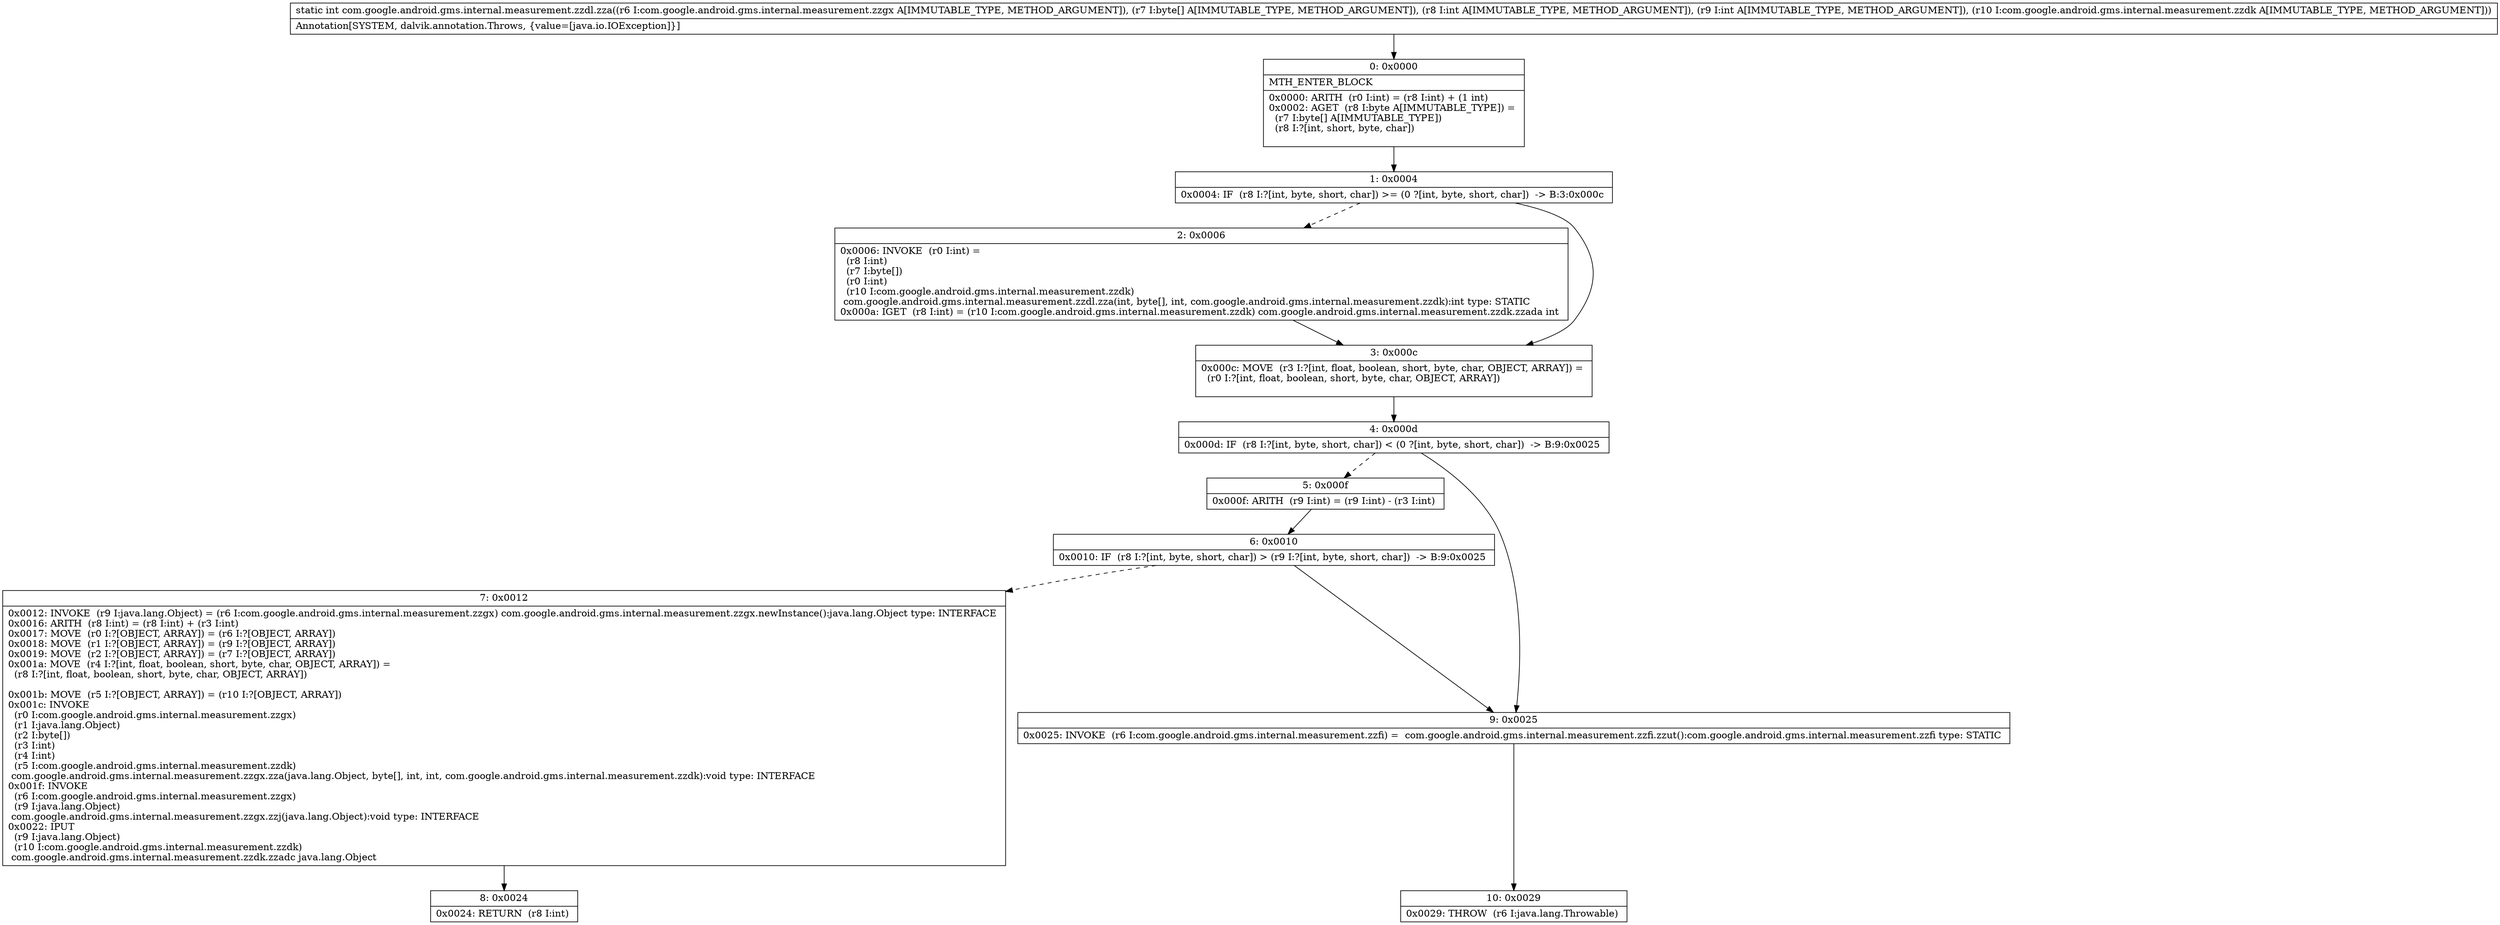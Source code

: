 digraph "CFG forcom.google.android.gms.internal.measurement.zzdl.zza(Lcom\/google\/android\/gms\/internal\/measurement\/zzgx;[BIILcom\/google\/android\/gms\/internal\/measurement\/zzdk;)I" {
Node_0 [shape=record,label="{0\:\ 0x0000|MTH_ENTER_BLOCK\l|0x0000: ARITH  (r0 I:int) = (r8 I:int) + (1 int) \l0x0002: AGET  (r8 I:byte A[IMMUTABLE_TYPE]) = \l  (r7 I:byte[] A[IMMUTABLE_TYPE])\l  (r8 I:?[int, short, byte, char])\l \l}"];
Node_1 [shape=record,label="{1\:\ 0x0004|0x0004: IF  (r8 I:?[int, byte, short, char]) \>= (0 ?[int, byte, short, char])  \-\> B:3:0x000c \l}"];
Node_2 [shape=record,label="{2\:\ 0x0006|0x0006: INVOKE  (r0 I:int) = \l  (r8 I:int)\l  (r7 I:byte[])\l  (r0 I:int)\l  (r10 I:com.google.android.gms.internal.measurement.zzdk)\l com.google.android.gms.internal.measurement.zzdl.zza(int, byte[], int, com.google.android.gms.internal.measurement.zzdk):int type: STATIC \l0x000a: IGET  (r8 I:int) = (r10 I:com.google.android.gms.internal.measurement.zzdk) com.google.android.gms.internal.measurement.zzdk.zzada int \l}"];
Node_3 [shape=record,label="{3\:\ 0x000c|0x000c: MOVE  (r3 I:?[int, float, boolean, short, byte, char, OBJECT, ARRAY]) = \l  (r0 I:?[int, float, boolean, short, byte, char, OBJECT, ARRAY])\l \l}"];
Node_4 [shape=record,label="{4\:\ 0x000d|0x000d: IF  (r8 I:?[int, byte, short, char]) \< (0 ?[int, byte, short, char])  \-\> B:9:0x0025 \l}"];
Node_5 [shape=record,label="{5\:\ 0x000f|0x000f: ARITH  (r9 I:int) = (r9 I:int) \- (r3 I:int) \l}"];
Node_6 [shape=record,label="{6\:\ 0x0010|0x0010: IF  (r8 I:?[int, byte, short, char]) \> (r9 I:?[int, byte, short, char])  \-\> B:9:0x0025 \l}"];
Node_7 [shape=record,label="{7\:\ 0x0012|0x0012: INVOKE  (r9 I:java.lang.Object) = (r6 I:com.google.android.gms.internal.measurement.zzgx) com.google.android.gms.internal.measurement.zzgx.newInstance():java.lang.Object type: INTERFACE \l0x0016: ARITH  (r8 I:int) = (r8 I:int) + (r3 I:int) \l0x0017: MOVE  (r0 I:?[OBJECT, ARRAY]) = (r6 I:?[OBJECT, ARRAY]) \l0x0018: MOVE  (r1 I:?[OBJECT, ARRAY]) = (r9 I:?[OBJECT, ARRAY]) \l0x0019: MOVE  (r2 I:?[OBJECT, ARRAY]) = (r7 I:?[OBJECT, ARRAY]) \l0x001a: MOVE  (r4 I:?[int, float, boolean, short, byte, char, OBJECT, ARRAY]) = \l  (r8 I:?[int, float, boolean, short, byte, char, OBJECT, ARRAY])\l \l0x001b: MOVE  (r5 I:?[OBJECT, ARRAY]) = (r10 I:?[OBJECT, ARRAY]) \l0x001c: INVOKE  \l  (r0 I:com.google.android.gms.internal.measurement.zzgx)\l  (r1 I:java.lang.Object)\l  (r2 I:byte[])\l  (r3 I:int)\l  (r4 I:int)\l  (r5 I:com.google.android.gms.internal.measurement.zzdk)\l com.google.android.gms.internal.measurement.zzgx.zza(java.lang.Object, byte[], int, int, com.google.android.gms.internal.measurement.zzdk):void type: INTERFACE \l0x001f: INVOKE  \l  (r6 I:com.google.android.gms.internal.measurement.zzgx)\l  (r9 I:java.lang.Object)\l com.google.android.gms.internal.measurement.zzgx.zzj(java.lang.Object):void type: INTERFACE \l0x0022: IPUT  \l  (r9 I:java.lang.Object)\l  (r10 I:com.google.android.gms.internal.measurement.zzdk)\l com.google.android.gms.internal.measurement.zzdk.zzadc java.lang.Object \l}"];
Node_8 [shape=record,label="{8\:\ 0x0024|0x0024: RETURN  (r8 I:int) \l}"];
Node_9 [shape=record,label="{9\:\ 0x0025|0x0025: INVOKE  (r6 I:com.google.android.gms.internal.measurement.zzfi) =  com.google.android.gms.internal.measurement.zzfi.zzut():com.google.android.gms.internal.measurement.zzfi type: STATIC \l}"];
Node_10 [shape=record,label="{10\:\ 0x0029|0x0029: THROW  (r6 I:java.lang.Throwable) \l}"];
MethodNode[shape=record,label="{static int com.google.android.gms.internal.measurement.zzdl.zza((r6 I:com.google.android.gms.internal.measurement.zzgx A[IMMUTABLE_TYPE, METHOD_ARGUMENT]), (r7 I:byte[] A[IMMUTABLE_TYPE, METHOD_ARGUMENT]), (r8 I:int A[IMMUTABLE_TYPE, METHOD_ARGUMENT]), (r9 I:int A[IMMUTABLE_TYPE, METHOD_ARGUMENT]), (r10 I:com.google.android.gms.internal.measurement.zzdk A[IMMUTABLE_TYPE, METHOD_ARGUMENT]))  | Annotation[SYSTEM, dalvik.annotation.Throws, \{value=[java.io.IOException]\}]\l}"];
MethodNode -> Node_0;
Node_0 -> Node_1;
Node_1 -> Node_2[style=dashed];
Node_1 -> Node_3;
Node_2 -> Node_3;
Node_3 -> Node_4;
Node_4 -> Node_5[style=dashed];
Node_4 -> Node_9;
Node_5 -> Node_6;
Node_6 -> Node_7[style=dashed];
Node_6 -> Node_9;
Node_7 -> Node_8;
Node_9 -> Node_10;
}

